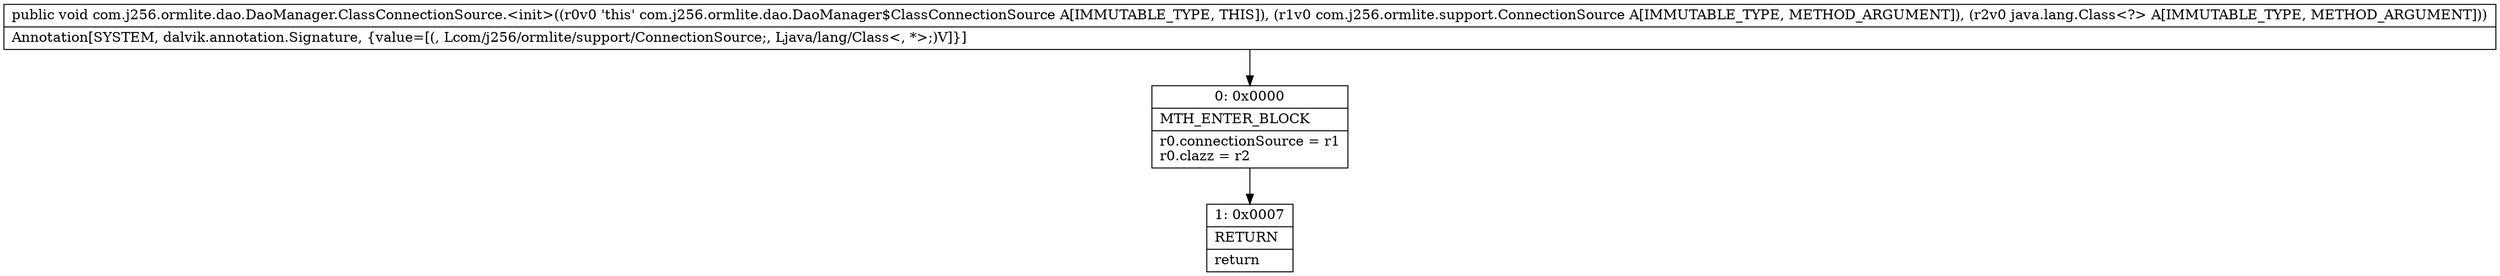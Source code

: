 digraph "CFG forcom.j256.ormlite.dao.DaoManager.ClassConnectionSource.\<init\>(Lcom\/j256\/ormlite\/support\/ConnectionSource;Ljava\/lang\/Class;)V" {
Node_0 [shape=record,label="{0\:\ 0x0000|MTH_ENTER_BLOCK\l|r0.connectionSource = r1\lr0.clazz = r2\l}"];
Node_1 [shape=record,label="{1\:\ 0x0007|RETURN\l|return\l}"];
MethodNode[shape=record,label="{public void com.j256.ormlite.dao.DaoManager.ClassConnectionSource.\<init\>((r0v0 'this' com.j256.ormlite.dao.DaoManager$ClassConnectionSource A[IMMUTABLE_TYPE, THIS]), (r1v0 com.j256.ormlite.support.ConnectionSource A[IMMUTABLE_TYPE, METHOD_ARGUMENT]), (r2v0 java.lang.Class\<?\> A[IMMUTABLE_TYPE, METHOD_ARGUMENT]))  | Annotation[SYSTEM, dalvik.annotation.Signature, \{value=[(, Lcom\/j256\/ormlite\/support\/ConnectionSource;, Ljava\/lang\/Class\<, *\>;)V]\}]\l}"];
MethodNode -> Node_0;
Node_0 -> Node_1;
}

